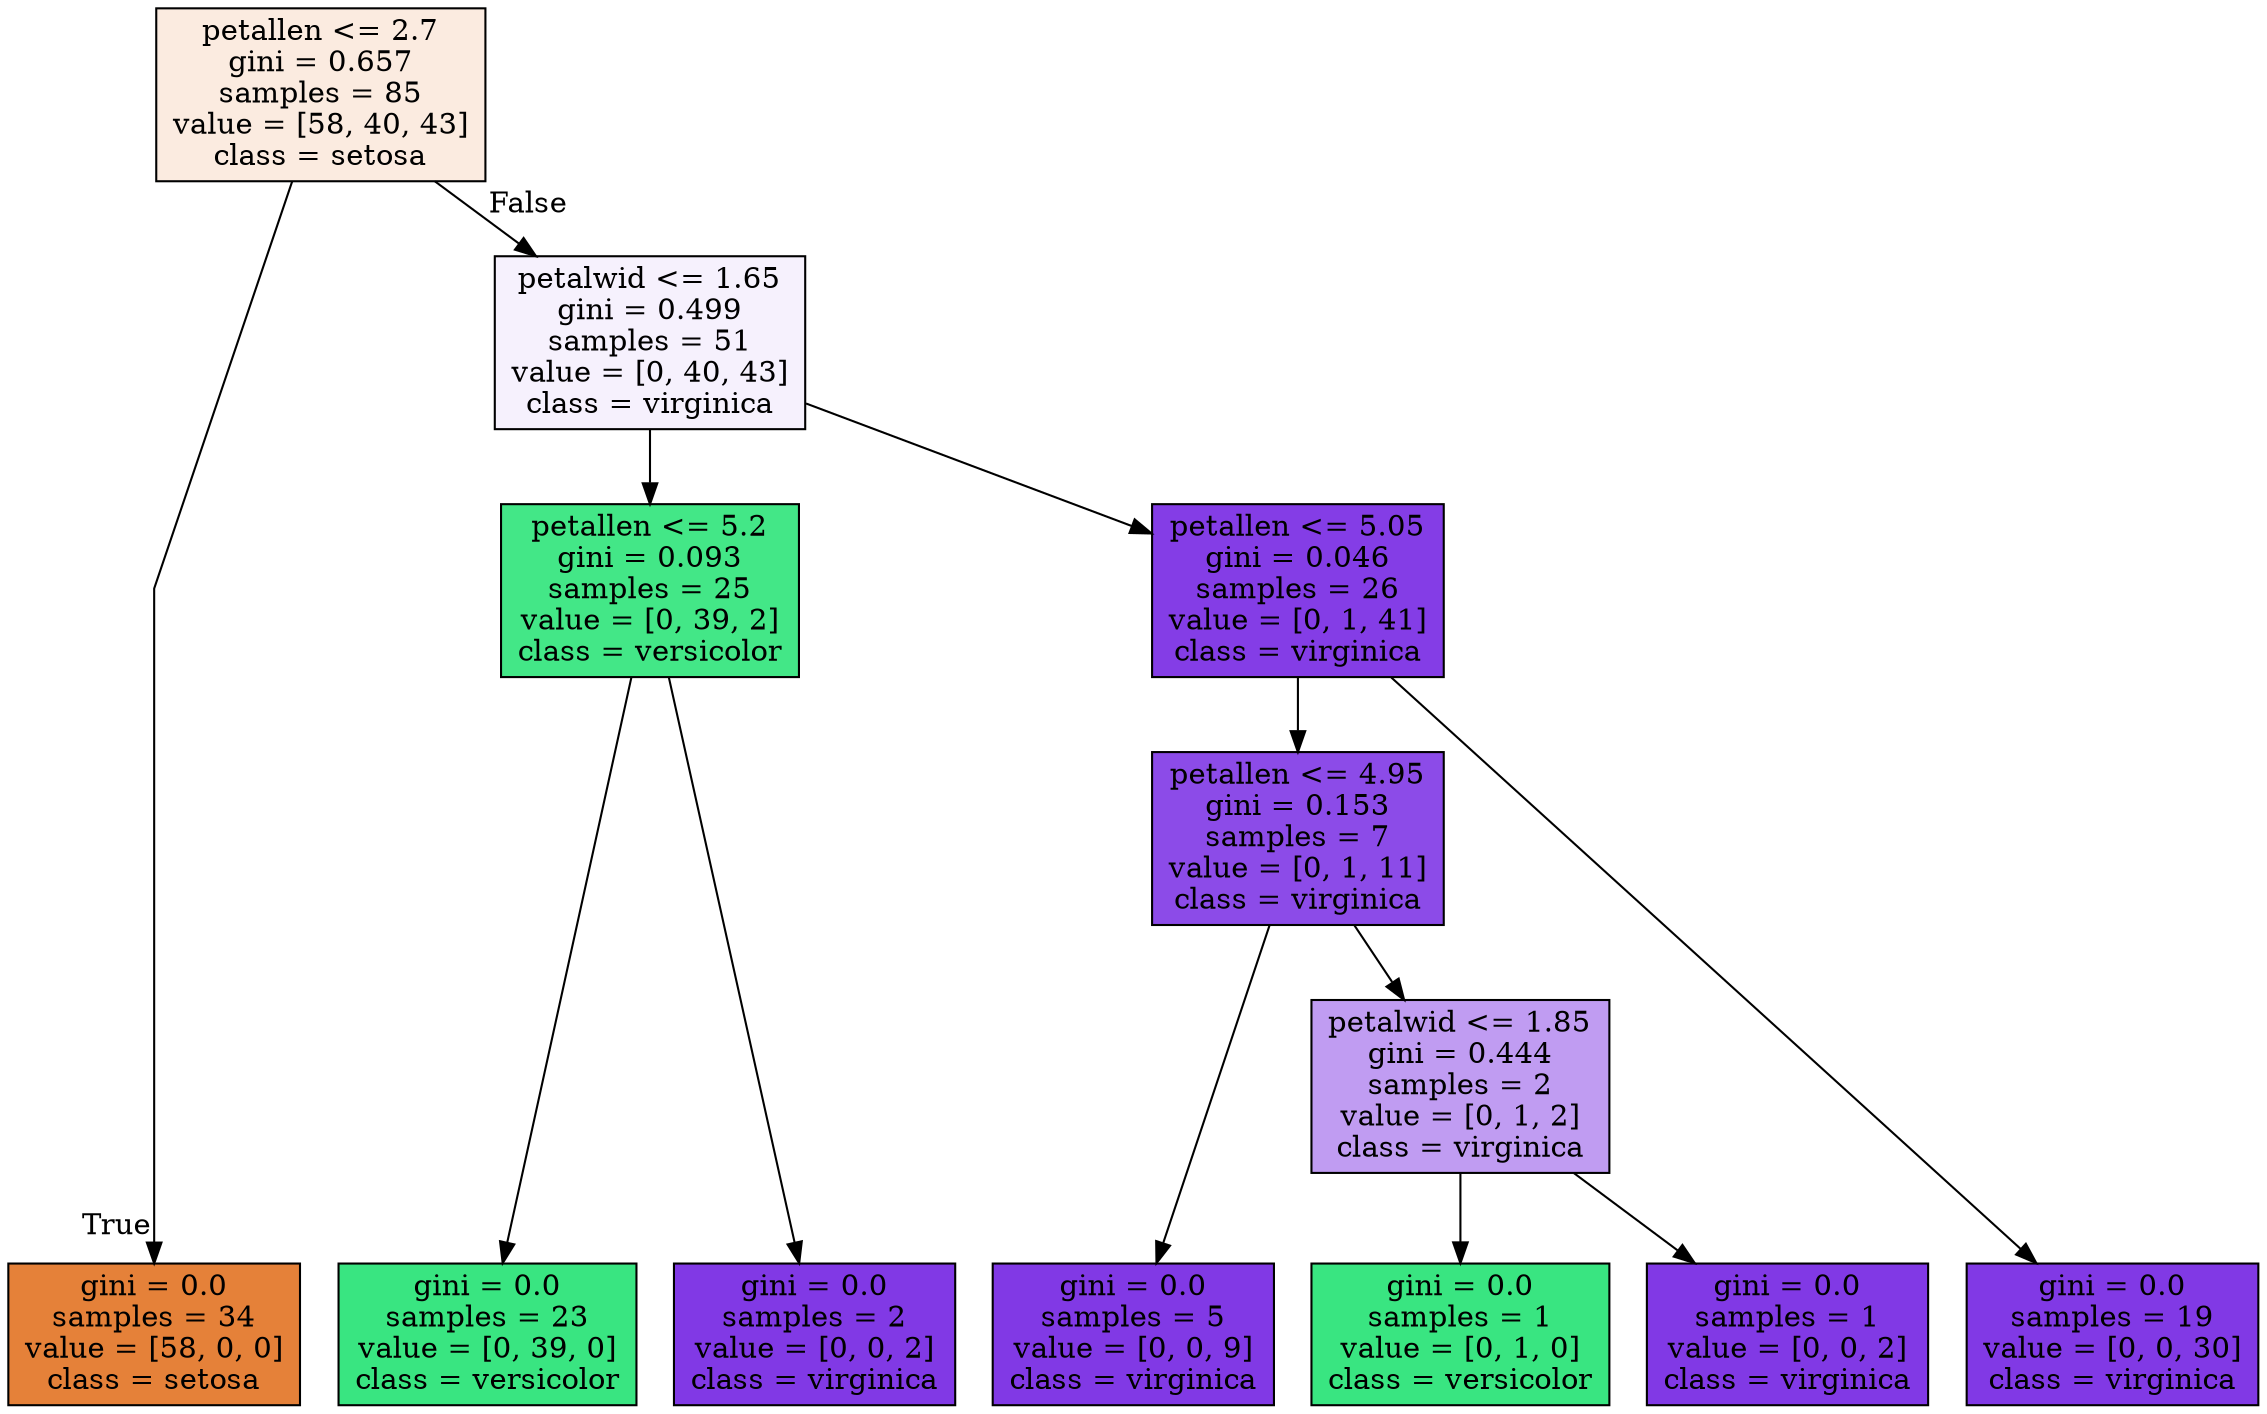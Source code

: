 digraph Tree {
node [shape=box, style="filled", color="black"] ;
graph [ranksep=equally, splines=polyline] ;
0 [label="petallen <= 2.7\ngini = 0.657\nsamples = 85\nvalue = [58, 40, 43]\nclass = setosa", fillcolor="#e5813927"] ;
1 [label="gini = 0.0\nsamples = 34\nvalue = [58, 0, 0]\nclass = setosa", fillcolor="#e58139ff"] ;
0 -> 1 [labeldistance=2.5, labelangle=45, headlabel="True"] ;
2 [label="petalwid <= 1.65\ngini = 0.499\nsamples = 51\nvalue = [0, 40, 43]\nclass = virginica", fillcolor="#8139e512"] ;
0 -> 2 [labeldistance=2.5, labelangle=-45, headlabel="False"] ;
3 [label="petallen <= 5.2\ngini = 0.093\nsamples = 25\nvalue = [0, 39, 2]\nclass = versicolor", fillcolor="#39e581f2"] ;
2 -> 3 ;
4 [label="gini = 0.0\nsamples = 23\nvalue = [0, 39, 0]\nclass = versicolor", fillcolor="#39e581ff"] ;
3 -> 4 ;
5 [label="gini = 0.0\nsamples = 2\nvalue = [0, 0, 2]\nclass = virginica", fillcolor="#8139e5ff"] ;
3 -> 5 ;
6 [label="petallen <= 5.05\ngini = 0.046\nsamples = 26\nvalue = [0, 1, 41]\nclass = virginica", fillcolor="#8139e5f9"] ;
2 -> 6 ;
7 [label="petallen <= 4.95\ngini = 0.153\nsamples = 7\nvalue = [0, 1, 11]\nclass = virginica", fillcolor="#8139e5e8"] ;
6 -> 7 ;
8 [label="gini = 0.0\nsamples = 5\nvalue = [0, 0, 9]\nclass = virginica", fillcolor="#8139e5ff"] ;
7 -> 8 ;
9 [label="petalwid <= 1.85\ngini = 0.444\nsamples = 2\nvalue = [0, 1, 2]\nclass = virginica", fillcolor="#8139e57f"] ;
7 -> 9 ;
10 [label="gini = 0.0\nsamples = 1\nvalue = [0, 1, 0]\nclass = versicolor", fillcolor="#39e581ff"] ;
9 -> 10 ;
11 [label="gini = 0.0\nsamples = 1\nvalue = [0, 0, 2]\nclass = virginica", fillcolor="#8139e5ff"] ;
9 -> 11 ;
12 [label="gini = 0.0\nsamples = 19\nvalue = [0, 0, 30]\nclass = virginica", fillcolor="#8139e5ff"] ;
6 -> 12 ;
{rank=same ; 0} ;
{rank=same ; 2} ;
{rank=same ; 3; 6} ;
{rank=same ; 7} ;
{rank=same ; 9} ;
{rank=same ; 1; 4; 5; 8; 10; 11; 12} ;
}